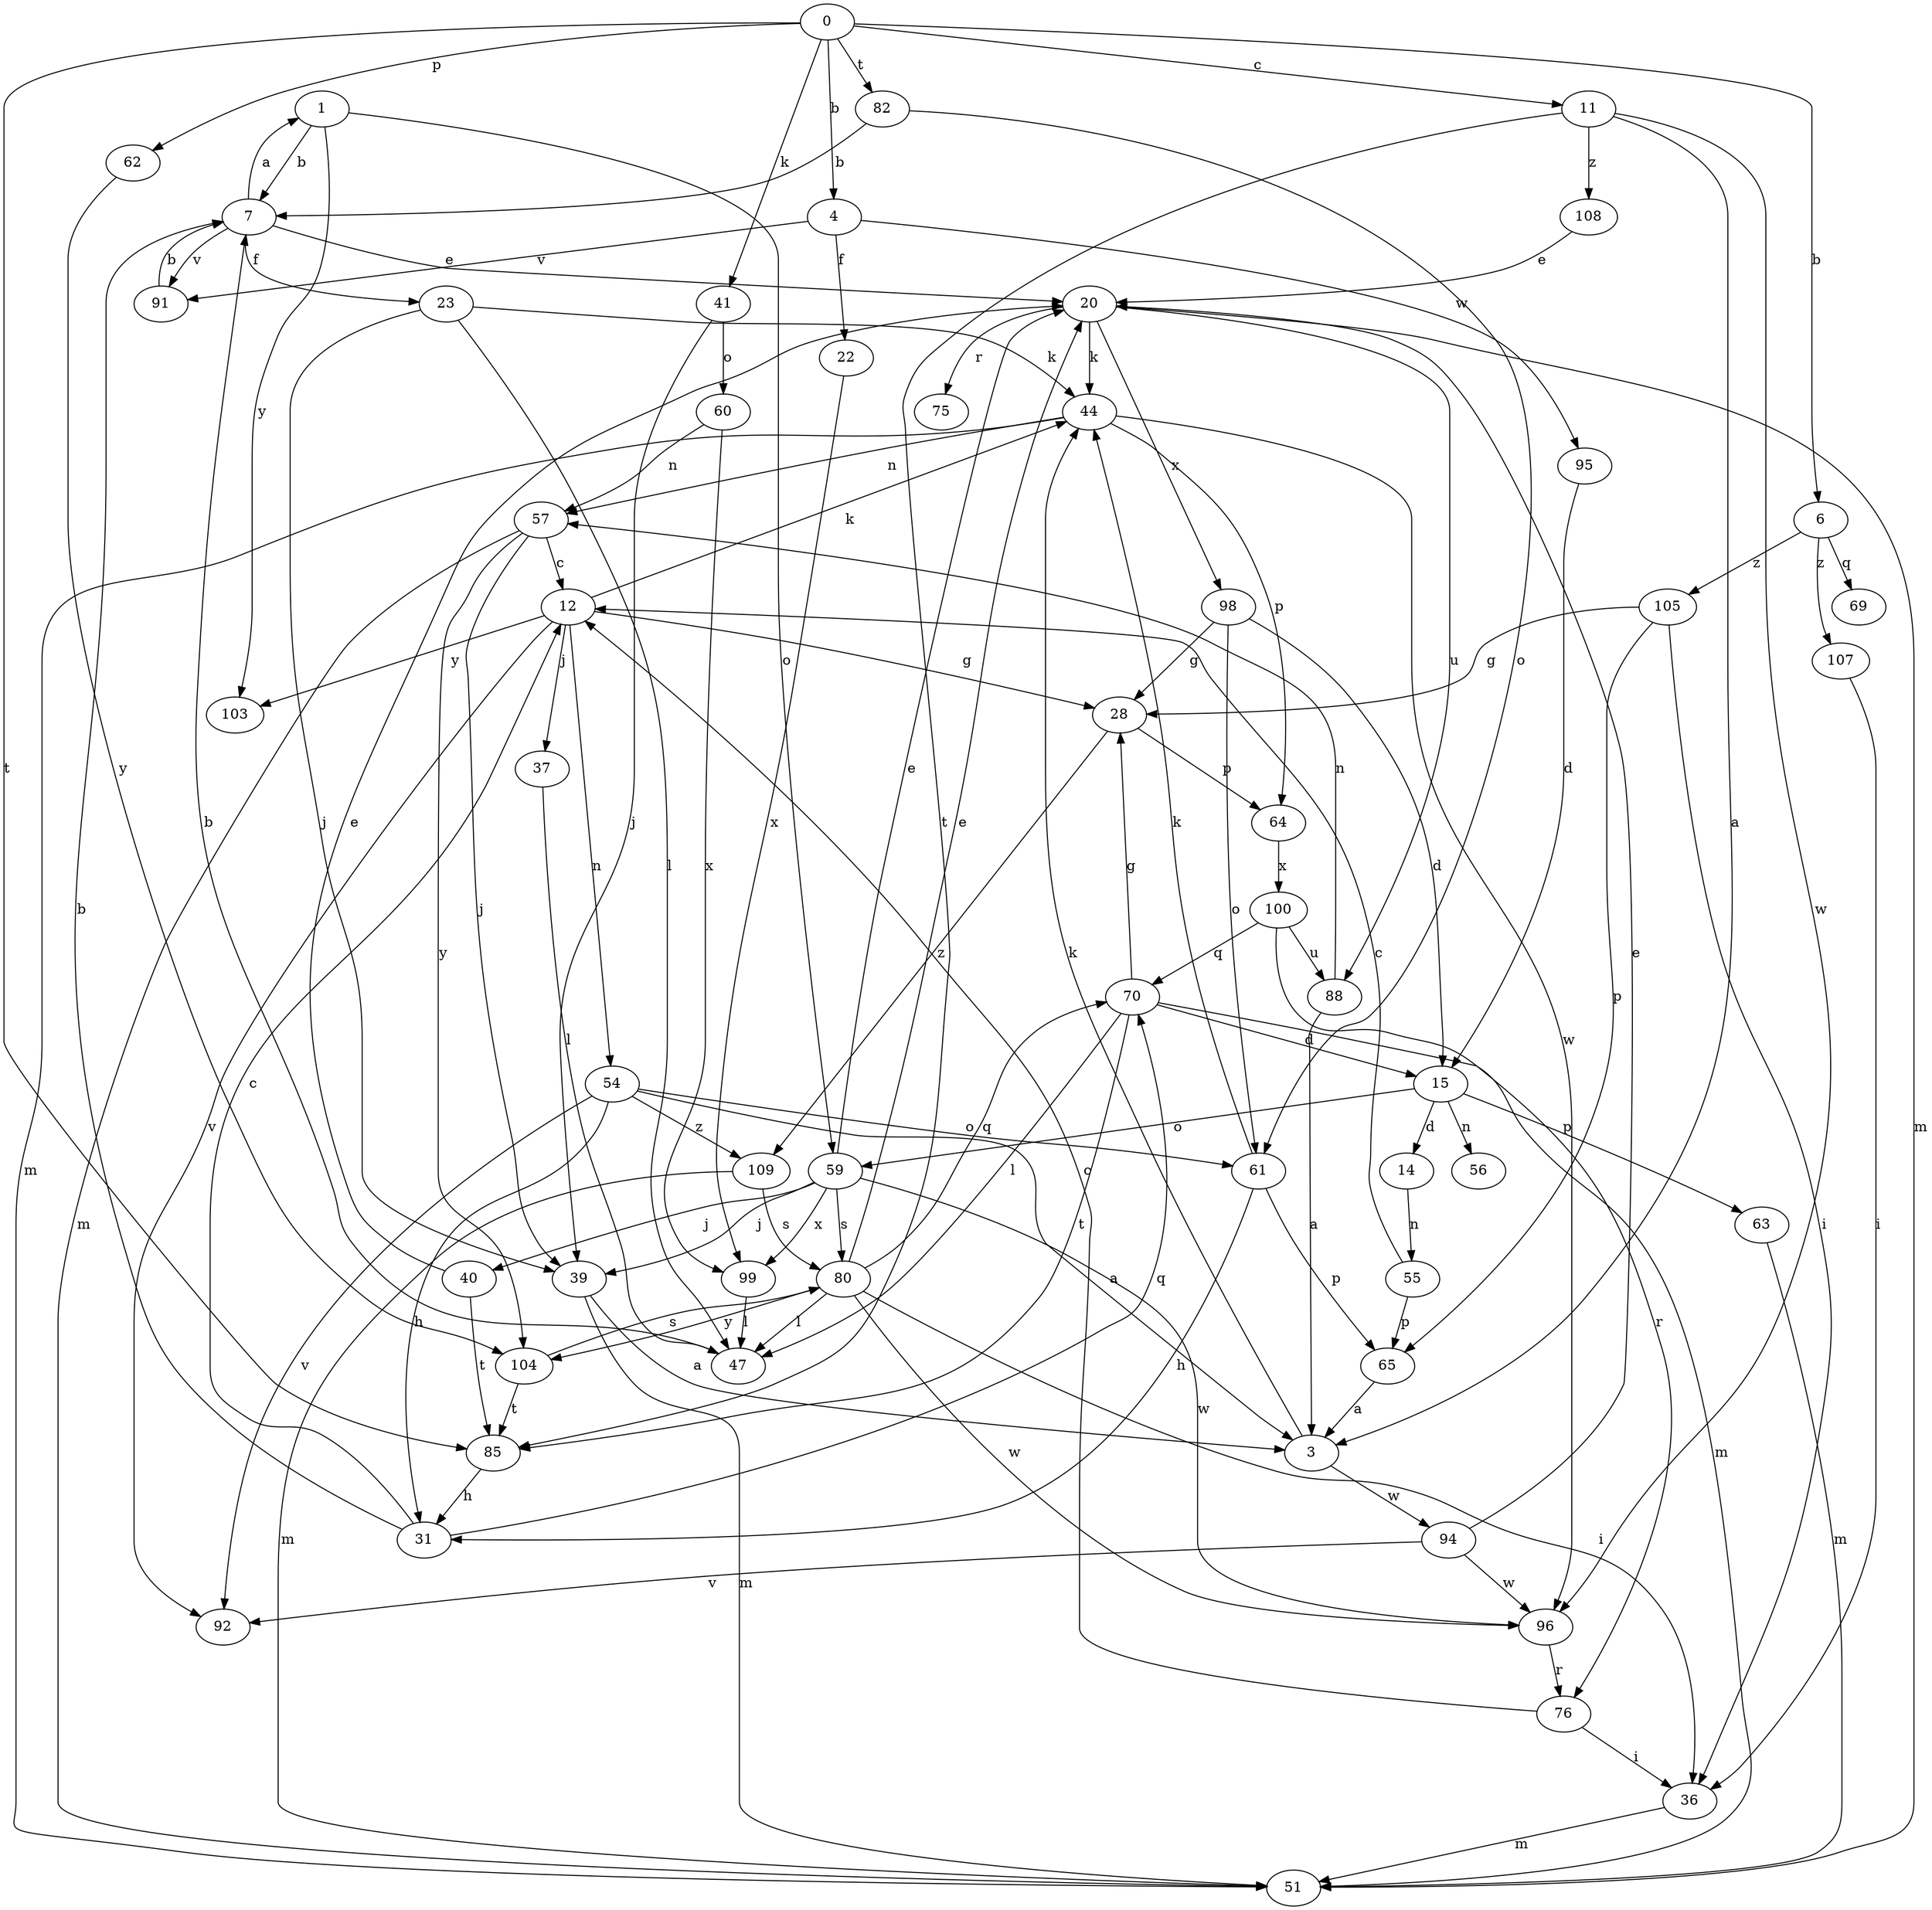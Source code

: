 strict digraph  {
1;
3;
4;
6;
7;
11;
12;
14;
15;
20;
22;
23;
28;
31;
36;
37;
39;
40;
41;
44;
47;
51;
54;
55;
56;
57;
59;
60;
61;
62;
63;
64;
65;
69;
70;
75;
76;
80;
82;
85;
88;
0;
91;
92;
94;
95;
96;
98;
99;
100;
103;
104;
105;
107;
108;
109;
1 -> 7  [label=b];
1 -> 59  [label=o];
1 -> 103  [label=y];
3 -> 44  [label=k];
3 -> 94  [label=w];
4 -> 22  [label=f];
4 -> 91  [label=v];
4 -> 95  [label=w];
6 -> 69  [label=q];
6 -> 105  [label=z];
6 -> 107  [label=z];
7 -> 1  [label=a];
7 -> 20  [label=e];
7 -> 23  [label=f];
7 -> 91  [label=v];
11 -> 3  [label=a];
11 -> 85  [label=t];
11 -> 96  [label=w];
11 -> 108  [label=z];
12 -> 28  [label=g];
12 -> 37  [label=j];
12 -> 44  [label=k];
12 -> 54  [label=n];
12 -> 92  [label=v];
12 -> 103  [label=y];
14 -> 55  [label=n];
15 -> 14  [label=d];
15 -> 56  [label=n];
15 -> 59  [label=o];
15 -> 63  [label=p];
20 -> 44  [label=k];
20 -> 51  [label=m];
20 -> 75  [label=r];
20 -> 88  [label=u];
20 -> 98  [label=x];
22 -> 99  [label=x];
23 -> 39  [label=j];
23 -> 44  [label=k];
23 -> 47  [label=l];
28 -> 64  [label=p];
28 -> 109  [label=z];
31 -> 7  [label=b];
31 -> 12  [label=c];
31 -> 70  [label=q];
36 -> 51  [label=m];
37 -> 47  [label=l];
39 -> 3  [label=a];
39 -> 51  [label=m];
40 -> 20  [label=e];
40 -> 85  [label=t];
41 -> 39  [label=j];
41 -> 60  [label=o];
44 -> 51  [label=m];
44 -> 57  [label=n];
44 -> 64  [label=p];
44 -> 96  [label=w];
47 -> 7  [label=b];
54 -> 3  [label=a];
54 -> 31  [label=h];
54 -> 61  [label=o];
54 -> 92  [label=v];
54 -> 109  [label=z];
55 -> 12  [label=c];
55 -> 65  [label=p];
57 -> 12  [label=c];
57 -> 39  [label=j];
57 -> 51  [label=m];
57 -> 104  [label=y];
59 -> 20  [label=e];
59 -> 39  [label=j];
59 -> 40  [label=j];
59 -> 80  [label=s];
59 -> 96  [label=w];
59 -> 99  [label=x];
60 -> 57  [label=n];
60 -> 99  [label=x];
61 -> 31  [label=h];
61 -> 44  [label=k];
61 -> 65  [label=p];
62 -> 104  [label=y];
63 -> 51  [label=m];
64 -> 100  [label=x];
65 -> 3  [label=a];
70 -> 15  [label=d];
70 -> 28  [label=g];
70 -> 47  [label=l];
70 -> 51  [label=m];
70 -> 85  [label=t];
76 -> 12  [label=c];
76 -> 36  [label=i];
80 -> 20  [label=e];
80 -> 36  [label=i];
80 -> 47  [label=l];
80 -> 70  [label=q];
80 -> 96  [label=w];
80 -> 104  [label=y];
82 -> 7  [label=b];
82 -> 61  [label=o];
85 -> 31  [label=h];
88 -> 3  [label=a];
88 -> 57  [label=n];
0 -> 4  [label=b];
0 -> 6  [label=b];
0 -> 11  [label=c];
0 -> 41  [label=k];
0 -> 62  [label=p];
0 -> 82  [label=t];
0 -> 85  [label=t];
91 -> 7  [label=b];
94 -> 20  [label=e];
94 -> 92  [label=v];
94 -> 96  [label=w];
95 -> 15  [label=d];
96 -> 76  [label=r];
98 -> 15  [label=d];
98 -> 28  [label=g];
98 -> 61  [label=o];
99 -> 47  [label=l];
100 -> 70  [label=q];
100 -> 76  [label=r];
100 -> 88  [label=u];
104 -> 80  [label=s];
104 -> 85  [label=t];
105 -> 28  [label=g];
105 -> 36  [label=i];
105 -> 65  [label=p];
107 -> 36  [label=i];
108 -> 20  [label=e];
109 -> 51  [label=m];
109 -> 80  [label=s];
}
